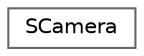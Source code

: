 digraph "Grafische Darstellung der Klassenhierarchie"
{
 // LATEX_PDF_SIZE
  bgcolor="transparent";
  edge [fontname=Helvetica,fontsize=10,labelfontname=Helvetica,labelfontsize=10];
  node [fontname=Helvetica,fontsize=10,shape=box,height=0.2,width=0.4];
  rankdir="LR";
  Node0 [id="Node000000",label="SCamera",height=0.2,width=0.4,color="grey40", fillcolor="white", style="filled",URL="$d1/d63/class_s_camera.html",tooltip=" "];
}
